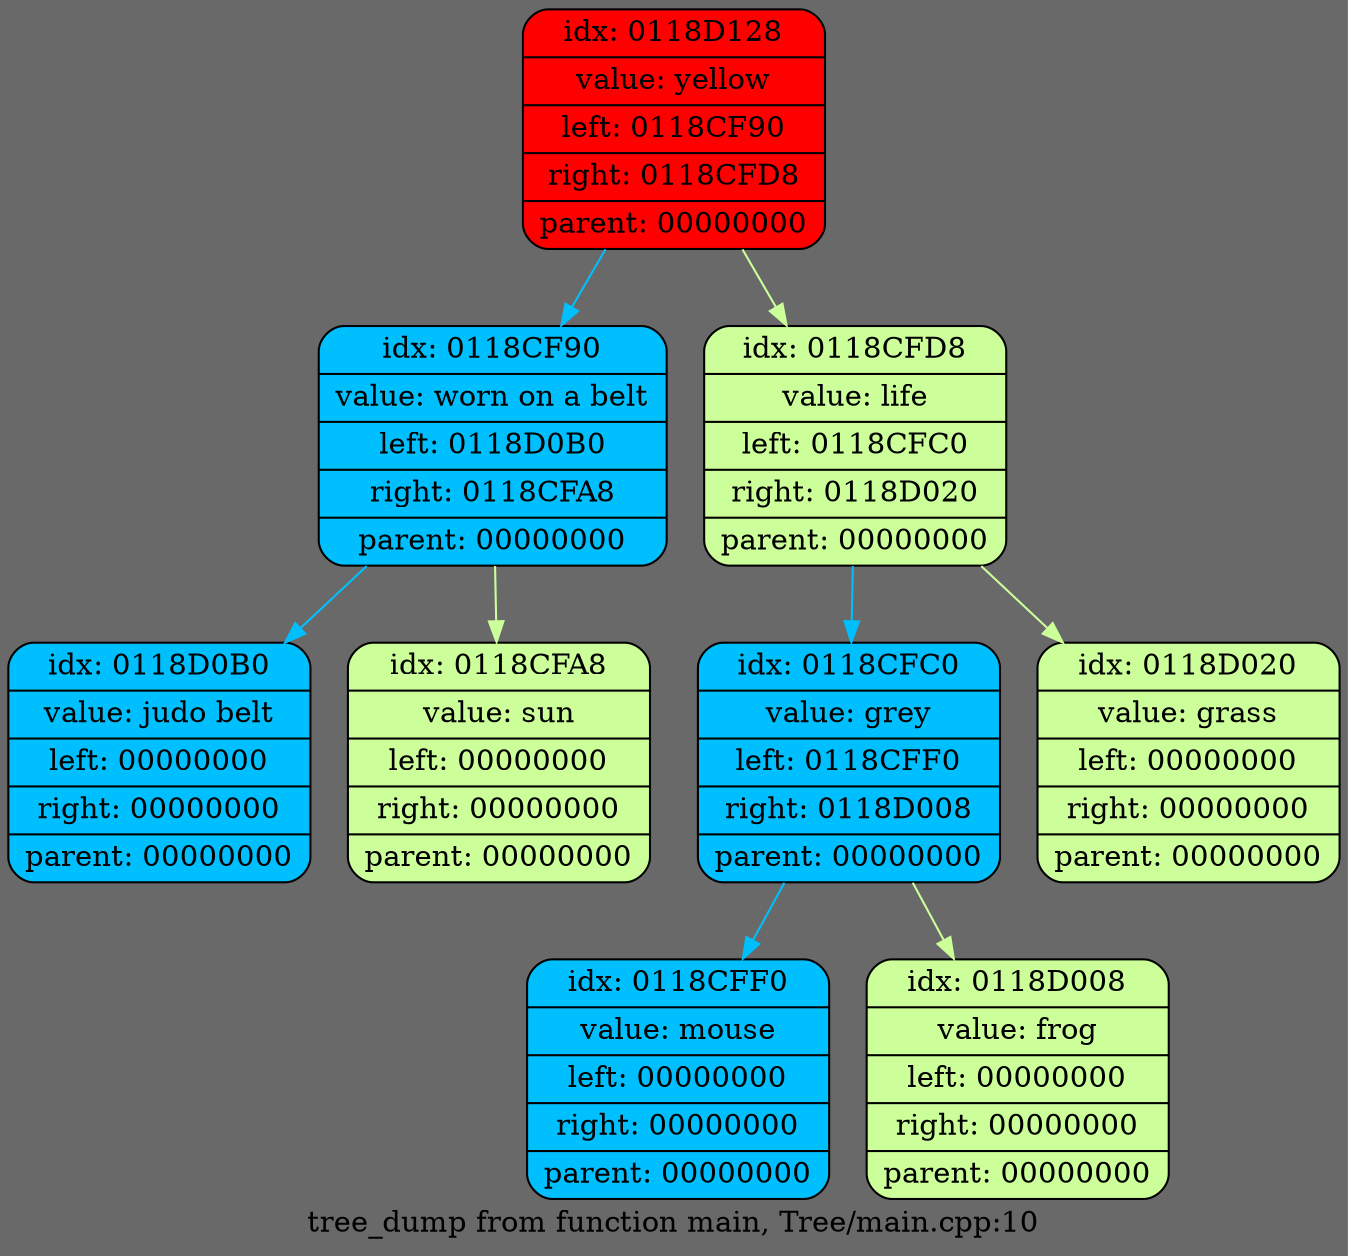digraph List {
	rankdir = HR;
	bgcolor = "#696969";
	node0 [shape = Mrecord, style = filled, fillcolor = "#ff0000", label = "{idx: 0118D128 | value: yellow | left: 0118CF90 | right: 0118CFD8 | parent: 00000000}"];
	node1 [shape = Mrecord, style = filled, fillcolor = "#00BFFF", label = "{idx: 0118CF90 | value: worn on a belt | left: 0118D0B0 | right: 0118CFA8 | parent: 00000000}"];
	node0 -> node1 [color = "#00BFFF"]
	node2 [shape = Mrecord, style = filled, fillcolor = "#00BFFF", label = "{idx: 0118D0B0 | value: judo belt | left: 00000000 | right: 00000000 | parent: 00000000}"];
	node1 -> node2 [color = "#00BFFF"]
	node3 [shape = Mrecord, style = filled, fillcolor = "#ccff99", label = "{idx: 0118CFA8 | value: sun | left: 00000000 | right: 00000000 | parent: 00000000}"];
	node1 -> node3 [color = "#ccff99"]
	node4 [shape = Mrecord, style = filled, fillcolor = "#ccff99", label = "{idx: 0118CFD8 | value: life | left: 0118CFC0 | right: 0118D020 | parent: 00000000}"];
	node0 -> node4 [color = "#ccff99"]
	node5 [shape = Mrecord, style = filled, fillcolor = "#00BFFF", label = "{idx: 0118CFC0 | value: grey | left: 0118CFF0 | right: 0118D008 | parent: 00000000}"];
	node4 -> node5 [color = "#00BFFF"]
	node6 [shape = Mrecord, style = filled, fillcolor = "#00BFFF", label = "{idx: 0118CFF0 | value: mouse | left: 00000000 | right: 00000000 | parent: 00000000}"];
	node5 -> node6 [color = "#00BFFF"]
	node7 [shape = Mrecord, style = filled, fillcolor = "#ccff99", label = "{idx: 0118D008 | value: frog | left: 00000000 | right: 00000000 | parent: 00000000}"];
	node5 -> node7 [color = "#ccff99"]
	node8 [shape = Mrecord, style = filled, fillcolor = "#ccff99", label = "{idx: 0118D020 | value: grass | left: 00000000 | right: 00000000 | parent: 00000000}"];
	node4 -> node8 [color = "#ccff99"]
	label = "tree_dump from function main, Tree/main.cpp:10";}

